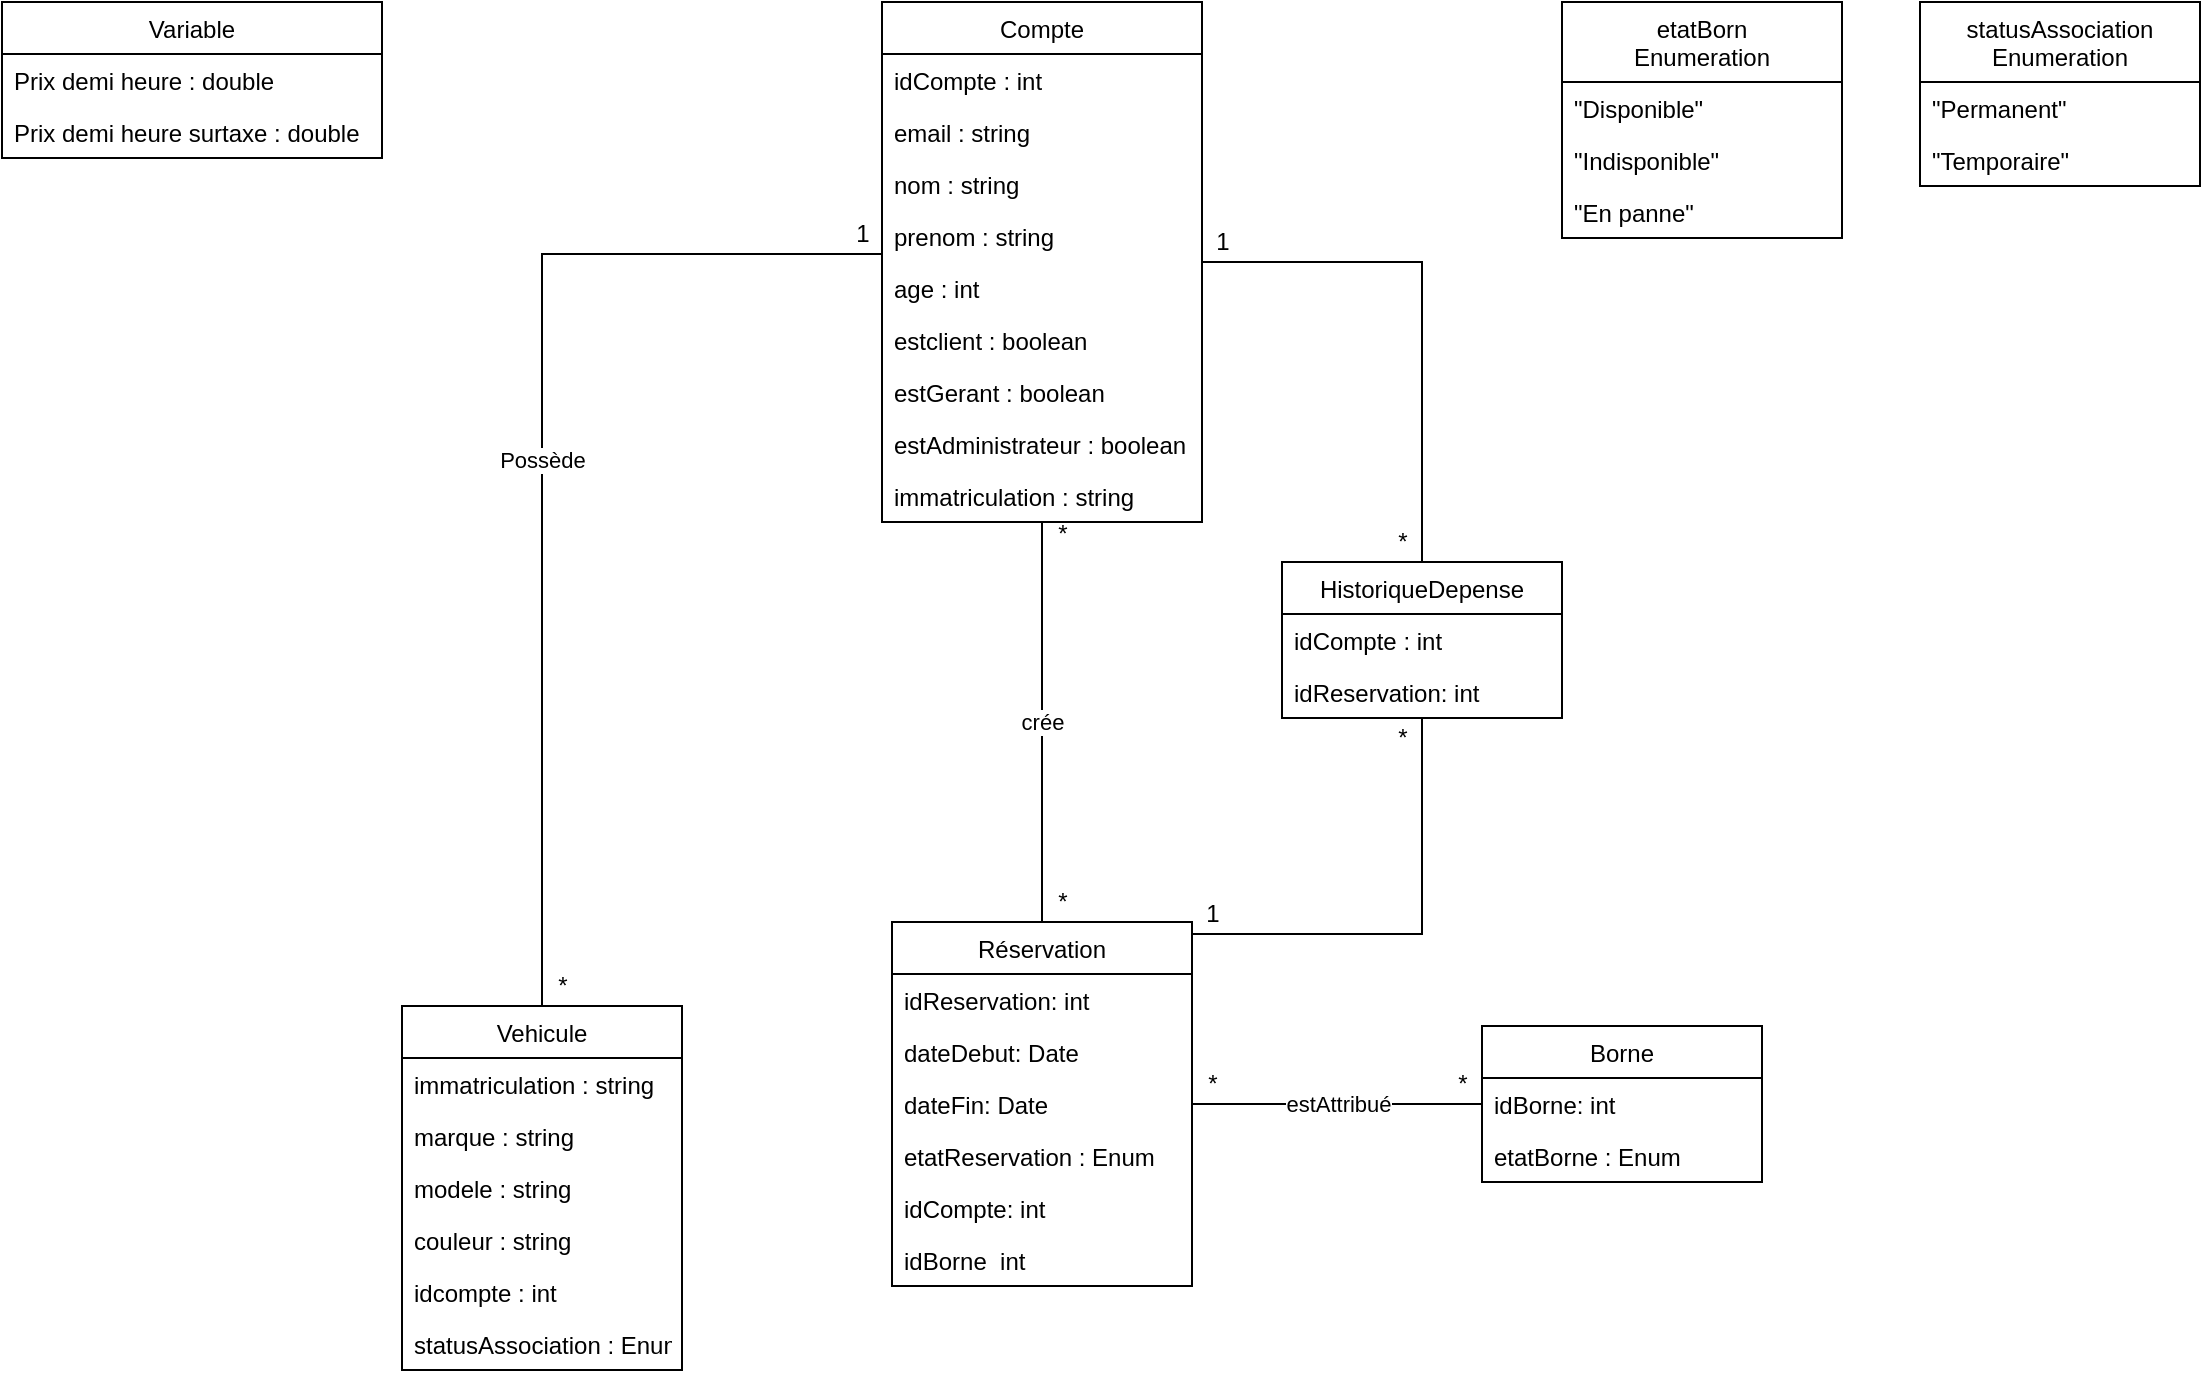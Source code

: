 <mxfile version="14.6.13" type="device"><diagram id="QziXvY-wgyreME_2FTtE" name="Page-1"><mxGraphModel dx="1086" dy="798" grid="1" gridSize="10" guides="1" tooltips="1" connect="1" arrows="1" fold="1" page="1" pageScale="1" pageWidth="1169" pageHeight="827" math="0" shadow="0"><root><mxCell id="0"/><mxCell id="1" parent="0"/><mxCell id="pe2kIR0rG5DE6wVR4wg1-43" value="Variable" style="swimlane;fontStyle=0;childLayout=stackLayout;horizontal=1;startSize=26;fillColor=none;horizontalStack=0;resizeParent=1;resizeParentMax=0;resizeLast=0;collapsible=1;marginBottom=0;" parent="1" vertex="1"><mxGeometry x="70" y="40" width="190" height="78" as="geometry"/></mxCell><mxCell id="pe2kIR0rG5DE6wVR4wg1-44" value="Prix demi heure : double" style="text;strokeColor=none;fillColor=none;align=left;verticalAlign=top;spacingLeft=4;spacingRight=4;overflow=hidden;rotatable=0;points=[[0,0.5],[1,0.5]];portConstraint=eastwest;" parent="pe2kIR0rG5DE6wVR4wg1-43" vertex="1"><mxGeometry y="26" width="190" height="26" as="geometry"/></mxCell><mxCell id="pe2kIR0rG5DE6wVR4wg1-47" value="Prix demi heure surtaxe : double" style="text;strokeColor=none;fillColor=none;align=left;verticalAlign=top;spacingLeft=4;spacingRight=4;overflow=hidden;rotatable=0;points=[[0,0.5],[1,0.5]];portConstraint=eastwest;" parent="pe2kIR0rG5DE6wVR4wg1-43" vertex="1"><mxGeometry y="52" width="190" height="26" as="geometry"/></mxCell><mxCell id="SlY2Ez-CrkV-xl5TRlv_-1" value="Possède" style="edgeStyle=orthogonalEdgeStyle;rounded=0;orthogonalLoop=1;jettySize=auto;html=1;endArrow=none;endFill=0;" parent="1" source="SlY2Ez-CrkV-xl5TRlv_-5" target="SlY2Ez-CrkV-xl5TRlv_-15" edge="1"><mxGeometry relative="1" as="geometry"><Array as="points"><mxPoint x="340" y="166"/></Array><mxPoint x="510" y="424" as="sourcePoint"/></mxGeometry></mxCell><mxCell id="SlY2Ez-CrkV-xl5TRlv_-2" value="crée" style="edgeStyle=orthogonalEdgeStyle;rounded=0;orthogonalLoop=1;jettySize=auto;html=1;endArrow=none;endFill=0;" parent="1" source="SlY2Ez-CrkV-xl5TRlv_-40" target="SlY2Ez-CrkV-xl5TRlv_-5" edge="1"><mxGeometry relative="1" as="geometry"><Array as="points"><mxPoint x="590" y="508"/><mxPoint x="590" y="508"/></Array><mxPoint x="585" y="542" as="sourcePoint"/><mxPoint x="580" y="424" as="targetPoint"/></mxGeometry></mxCell><mxCell id="SlY2Ez-CrkV-xl5TRlv_-3" style="edgeStyle=orthogonalEdgeStyle;rounded=0;orthogonalLoop=1;jettySize=auto;html=1;endArrow=none;endFill=0;" parent="1" source="SlY2Ez-CrkV-xl5TRlv_-40" target="SlY2Ez-CrkV-xl5TRlv_-26" edge="1"><mxGeometry relative="1" as="geometry"><Array as="points"><mxPoint x="780" y="506"/></Array><mxPoint x="630" y="542" as="sourcePoint"/></mxGeometry></mxCell><mxCell id="SlY2Ez-CrkV-xl5TRlv_-46" style="edgeStyle=orthogonalEdgeStyle;rounded=0;orthogonalLoop=1;jettySize=auto;html=1;endArrow=none;endFill=0;" parent="1" source="SlY2Ez-CrkV-xl5TRlv_-5" target="SlY2Ez-CrkV-xl5TRlv_-26" edge="1"><mxGeometry relative="1" as="geometry"/></mxCell><mxCell id="SlY2Ez-CrkV-xl5TRlv_-5" value="Compte" style="swimlane;fontStyle=0;childLayout=stackLayout;horizontal=1;startSize=26;fillColor=none;horizontalStack=0;resizeParent=1;resizeParentMax=0;resizeLast=0;collapsible=1;marginBottom=0;" parent="1" vertex="1"><mxGeometry x="510" y="40" width="160" height="260" as="geometry"/></mxCell><mxCell id="SlY2Ez-CrkV-xl5TRlv_-6" value="idCompte : int" style="text;strokeColor=none;fillColor=none;align=left;verticalAlign=top;spacingLeft=4;spacingRight=4;overflow=hidden;rotatable=0;points=[[0,0.5],[1,0.5]];portConstraint=eastwest;" parent="SlY2Ez-CrkV-xl5TRlv_-5" vertex="1"><mxGeometry y="26" width="160" height="26" as="geometry"/></mxCell><mxCell id="SlY2Ez-CrkV-xl5TRlv_-7" value="email : string" style="text;strokeColor=none;fillColor=none;align=left;verticalAlign=top;spacingLeft=4;spacingRight=4;overflow=hidden;rotatable=0;points=[[0,0.5],[1,0.5]];portConstraint=eastwest;" parent="SlY2Ez-CrkV-xl5TRlv_-5" vertex="1"><mxGeometry y="52" width="160" height="26" as="geometry"/></mxCell><mxCell id="SlY2Ez-CrkV-xl5TRlv_-8" value="nom : string" style="text;strokeColor=none;fillColor=none;align=left;verticalAlign=top;spacingLeft=4;spacingRight=4;overflow=hidden;rotatable=0;points=[[0,0.5],[1,0.5]];portConstraint=eastwest;" parent="SlY2Ez-CrkV-xl5TRlv_-5" vertex="1"><mxGeometry y="78" width="160" height="26" as="geometry"/></mxCell><mxCell id="SlY2Ez-CrkV-xl5TRlv_-9" value="prenom : string" style="text;strokeColor=none;fillColor=none;align=left;verticalAlign=top;spacingLeft=4;spacingRight=4;overflow=hidden;rotatable=0;points=[[0,0.5],[1,0.5]];portConstraint=eastwest;" parent="SlY2Ez-CrkV-xl5TRlv_-5" vertex="1"><mxGeometry y="104" width="160" height="26" as="geometry"/></mxCell><mxCell id="SlY2Ez-CrkV-xl5TRlv_-10" value="age : int" style="text;strokeColor=none;fillColor=none;align=left;verticalAlign=top;spacingLeft=4;spacingRight=4;overflow=hidden;rotatable=0;points=[[0,0.5],[1,0.5]];portConstraint=eastwest;" parent="SlY2Ez-CrkV-xl5TRlv_-5" vertex="1"><mxGeometry y="130" width="160" height="26" as="geometry"/></mxCell><mxCell id="SlY2Ez-CrkV-xl5TRlv_-11" value="estclient : boolean" style="text;strokeColor=none;fillColor=none;align=left;verticalAlign=top;spacingLeft=4;spacingRight=4;overflow=hidden;rotatable=0;points=[[0,0.5],[1,0.5]];portConstraint=eastwest;" parent="SlY2Ez-CrkV-xl5TRlv_-5" vertex="1"><mxGeometry y="156" width="160" height="26" as="geometry"/></mxCell><mxCell id="SlY2Ez-CrkV-xl5TRlv_-12" value="estGerant : boolean" style="text;strokeColor=none;fillColor=none;align=left;verticalAlign=top;spacingLeft=4;spacingRight=4;overflow=hidden;rotatable=0;points=[[0,0.5],[1,0.5]];portConstraint=eastwest;" parent="SlY2Ez-CrkV-xl5TRlv_-5" vertex="1"><mxGeometry y="182" width="160" height="26" as="geometry"/></mxCell><mxCell id="SlY2Ez-CrkV-xl5TRlv_-13" value="estAdministrateur : boolean" style="text;strokeColor=none;fillColor=none;align=left;verticalAlign=top;spacingLeft=4;spacingRight=4;overflow=hidden;rotatable=0;points=[[0,0.5],[1,0.5]];portConstraint=eastwest;" parent="SlY2Ez-CrkV-xl5TRlv_-5" vertex="1"><mxGeometry y="208" width="160" height="26" as="geometry"/></mxCell><mxCell id="SlY2Ez-CrkV-xl5TRlv_-14" value="immatriculation : string" style="text;strokeColor=none;fillColor=none;align=left;verticalAlign=top;spacingLeft=4;spacingRight=4;overflow=hidden;rotatable=0;points=[[0,0.5],[1,0.5]];portConstraint=eastwest;" parent="SlY2Ez-CrkV-xl5TRlv_-5" vertex="1"><mxGeometry y="234" width="160" height="26" as="geometry"/></mxCell><mxCell id="SlY2Ez-CrkV-xl5TRlv_-15" value="Vehicule" style="swimlane;fontStyle=0;childLayout=stackLayout;horizontal=1;startSize=26;fillColor=none;horizontalStack=0;resizeParent=1;resizeParentMax=0;resizeLast=0;collapsible=1;marginBottom=0;" parent="1" vertex="1"><mxGeometry x="270" y="542" width="140" height="182" as="geometry"/></mxCell><mxCell id="SlY2Ez-CrkV-xl5TRlv_-16" value="immatriculation : string" style="text;strokeColor=none;fillColor=none;align=left;verticalAlign=top;spacingLeft=4;spacingRight=4;overflow=hidden;rotatable=0;points=[[0,0.5],[1,0.5]];portConstraint=eastwest;" parent="SlY2Ez-CrkV-xl5TRlv_-15" vertex="1"><mxGeometry y="26" width="140" height="26" as="geometry"/></mxCell><mxCell id="SlY2Ez-CrkV-xl5TRlv_-17" value="marque : string" style="text;strokeColor=none;fillColor=none;align=left;verticalAlign=top;spacingLeft=4;spacingRight=4;overflow=hidden;rotatable=0;points=[[0,0.5],[1,0.5]];portConstraint=eastwest;" parent="SlY2Ez-CrkV-xl5TRlv_-15" vertex="1"><mxGeometry y="52" width="140" height="26" as="geometry"/></mxCell><mxCell id="SlY2Ez-CrkV-xl5TRlv_-18" value="modele : string" style="text;strokeColor=none;fillColor=none;align=left;verticalAlign=top;spacingLeft=4;spacingRight=4;overflow=hidden;rotatable=0;points=[[0,0.5],[1,0.5]];portConstraint=eastwest;" parent="SlY2Ez-CrkV-xl5TRlv_-15" vertex="1"><mxGeometry y="78" width="140" height="26" as="geometry"/></mxCell><mxCell id="SlY2Ez-CrkV-xl5TRlv_-19" value="couleur : string" style="text;strokeColor=none;fillColor=none;align=left;verticalAlign=top;spacingLeft=4;spacingRight=4;overflow=hidden;rotatable=0;points=[[0,0.5],[1,0.5]];portConstraint=eastwest;" parent="SlY2Ez-CrkV-xl5TRlv_-15" vertex="1"><mxGeometry y="104" width="140" height="26" as="geometry"/></mxCell><mxCell id="X5_Uh6CSqSV3FDE9kL1_-1" value="idcompte : int" style="text;strokeColor=none;fillColor=none;align=left;verticalAlign=top;spacingLeft=4;spacingRight=4;overflow=hidden;rotatable=0;points=[[0,0.5],[1,0.5]];portConstraint=eastwest;" vertex="1" parent="SlY2Ez-CrkV-xl5TRlv_-15"><mxGeometry y="130" width="140" height="26" as="geometry"/></mxCell><mxCell id="X5_Uh6CSqSV3FDE9kL1_-2" value="statusAssociation : Enum" style="text;strokeColor=none;fillColor=none;align=left;verticalAlign=top;spacingLeft=4;spacingRight=4;overflow=hidden;rotatable=0;points=[[0,0.5],[1,0.5]];portConstraint=eastwest;" vertex="1" parent="SlY2Ez-CrkV-xl5TRlv_-15"><mxGeometry y="156" width="140" height="26" as="geometry"/></mxCell><mxCell id="SlY2Ez-CrkV-xl5TRlv_-26" value="HistoriqueDepense" style="swimlane;fontStyle=0;childLayout=stackLayout;horizontal=1;startSize=26;fillColor=none;horizontalStack=0;resizeParent=1;resizeParentMax=0;resizeLast=0;collapsible=1;marginBottom=0;" parent="1" vertex="1"><mxGeometry x="710" y="320" width="140" height="78" as="geometry"/></mxCell><mxCell id="SlY2Ez-CrkV-xl5TRlv_-27" value="idCompte : int" style="text;strokeColor=none;fillColor=none;align=left;verticalAlign=top;spacingLeft=4;spacingRight=4;overflow=hidden;rotatable=0;points=[[0,0.5],[1,0.5]];portConstraint=eastwest;" parent="SlY2Ez-CrkV-xl5TRlv_-26" vertex="1"><mxGeometry y="26" width="140" height="26" as="geometry"/></mxCell><mxCell id="SlY2Ez-CrkV-xl5TRlv_-28" value="idReservation: int" style="text;strokeColor=none;fillColor=none;align=left;verticalAlign=top;spacingLeft=4;spacingRight=4;overflow=hidden;rotatable=0;points=[[0,0.5],[1,0.5]];portConstraint=eastwest;" parent="SlY2Ez-CrkV-xl5TRlv_-26" vertex="1"><mxGeometry y="52" width="140" height="26" as="geometry"/></mxCell><mxCell id="SlY2Ez-CrkV-xl5TRlv_-29" value="Borne" style="swimlane;fontStyle=0;childLayout=stackLayout;horizontal=1;startSize=26;fillColor=none;horizontalStack=0;resizeParent=1;resizeParentMax=0;resizeLast=0;collapsible=1;marginBottom=0;" parent="1" vertex="1"><mxGeometry x="810" y="552" width="140" height="78" as="geometry"/></mxCell><mxCell id="SlY2Ez-CrkV-xl5TRlv_-30" value="idBorne: int" style="text;strokeColor=none;fillColor=none;align=left;verticalAlign=top;spacingLeft=4;spacingRight=4;overflow=hidden;rotatable=0;points=[[0,0.5],[1,0.5]];portConstraint=eastwest;" parent="SlY2Ez-CrkV-xl5TRlv_-29" vertex="1"><mxGeometry y="26" width="140" height="26" as="geometry"/></mxCell><mxCell id="SlY2Ez-CrkV-xl5TRlv_-31" value="etatBorne : Enum" style="text;strokeColor=none;fillColor=none;align=left;verticalAlign=top;spacingLeft=4;spacingRight=4;overflow=hidden;rotatable=0;points=[[0,0.5],[1,0.5]];portConstraint=eastwest;" parent="SlY2Ez-CrkV-xl5TRlv_-29" vertex="1"><mxGeometry y="52" width="140" height="26" as="geometry"/></mxCell><mxCell id="SlY2Ez-CrkV-xl5TRlv_-47" value="estAttribué" style="edgeStyle=orthogonalEdgeStyle;rounded=0;orthogonalLoop=1;jettySize=auto;html=1;endArrow=none;endFill=0;" parent="1" source="SlY2Ez-CrkV-xl5TRlv_-40" target="SlY2Ez-CrkV-xl5TRlv_-29" edge="1"><mxGeometry relative="1" as="geometry"/></mxCell><mxCell id="SlY2Ez-CrkV-xl5TRlv_-40" value="Réservation" style="swimlane;fontStyle=0;childLayout=stackLayout;horizontal=1;startSize=26;fillColor=none;horizontalStack=0;resizeParent=1;resizeParentMax=0;resizeLast=0;collapsible=1;marginBottom=0;" parent="1" vertex="1"><mxGeometry x="515" y="500" width="150" height="182" as="geometry"/></mxCell><mxCell id="SlY2Ez-CrkV-xl5TRlv_-41" value="idReservation: int" style="text;strokeColor=none;fillColor=none;align=left;verticalAlign=top;spacingLeft=4;spacingRight=4;overflow=hidden;rotatable=0;points=[[0,0.5],[1,0.5]];portConstraint=eastwest;" parent="SlY2Ez-CrkV-xl5TRlv_-40" vertex="1"><mxGeometry y="26" width="150" height="26" as="geometry"/></mxCell><mxCell id="SlY2Ez-CrkV-xl5TRlv_-42" value="dateDebut: Date" style="text;strokeColor=none;fillColor=none;align=left;verticalAlign=top;spacingLeft=4;spacingRight=4;overflow=hidden;rotatable=0;points=[[0,0.5],[1,0.5]];portConstraint=eastwest;" parent="SlY2Ez-CrkV-xl5TRlv_-40" vertex="1"><mxGeometry y="52" width="150" height="26" as="geometry"/></mxCell><mxCell id="SlY2Ez-CrkV-xl5TRlv_-43" value="dateFin: Date" style="text;strokeColor=none;fillColor=none;align=left;verticalAlign=top;spacingLeft=4;spacingRight=4;overflow=hidden;rotatable=0;points=[[0,0.5],[1,0.5]];portConstraint=eastwest;" parent="SlY2Ez-CrkV-xl5TRlv_-40" vertex="1"><mxGeometry y="78" width="150" height="26" as="geometry"/></mxCell><mxCell id="SlY2Ez-CrkV-xl5TRlv_-44" value="etatReservation : Enum" style="text;strokeColor=none;fillColor=none;align=left;verticalAlign=top;spacingLeft=4;spacingRight=4;overflow=hidden;rotatable=0;points=[[0,0.5],[1,0.5]];portConstraint=eastwest;" parent="SlY2Ez-CrkV-xl5TRlv_-40" vertex="1"><mxGeometry y="104" width="150" height="26" as="geometry"/></mxCell><mxCell id="SlY2Ez-CrkV-xl5TRlv_-45" value="idCompte: int" style="text;strokeColor=none;fillColor=none;align=left;verticalAlign=top;spacingLeft=4;spacingRight=4;overflow=hidden;rotatable=0;points=[[0,0.5],[1,0.5]];portConstraint=eastwest;" parent="SlY2Ez-CrkV-xl5TRlv_-40" vertex="1"><mxGeometry y="130" width="150" height="26" as="geometry"/></mxCell><mxCell id="SlY2Ez-CrkV-xl5TRlv_-48" value="idBorne  int" style="text;strokeColor=none;fillColor=none;align=left;verticalAlign=top;spacingLeft=4;spacingRight=4;overflow=hidden;rotatable=0;points=[[0,0.5],[1,0.5]];portConstraint=eastwest;" parent="SlY2Ez-CrkV-xl5TRlv_-40" vertex="1"><mxGeometry y="156" width="150" height="26" as="geometry"/></mxCell><mxCell id="SlY2Ez-CrkV-xl5TRlv_-52" value="*" style="text;html=1;align=center;verticalAlign=middle;resizable=0;points=[];autosize=1;strokeColor=none;fillColor=none;" parent="1" vertex="1"><mxGeometry x="590" y="480" width="20" height="20" as="geometry"/></mxCell><mxCell id="SlY2Ez-CrkV-xl5TRlv_-53" value="*" style="text;html=1;align=center;verticalAlign=middle;resizable=0;points=[];autosize=1;strokeColor=none;fillColor=none;" parent="1" vertex="1"><mxGeometry x="590" y="296" width="20" height="20" as="geometry"/></mxCell><mxCell id="SlY2Ez-CrkV-xl5TRlv_-54" value="*" style="text;html=1;align=center;verticalAlign=middle;resizable=0;points=[];autosize=1;strokeColor=none;fillColor=none;" parent="1" vertex="1"><mxGeometry x="665" y="571" width="20" height="20" as="geometry"/></mxCell><mxCell id="SlY2Ez-CrkV-xl5TRlv_-55" value="*" style="text;html=1;align=center;verticalAlign=middle;resizable=0;points=[];autosize=1;strokeColor=none;fillColor=none;" parent="1" vertex="1"><mxGeometry x="790" y="571" width="20" height="20" as="geometry"/></mxCell><mxCell id="SlY2Ez-CrkV-xl5TRlv_-56" value="1" style="text;html=1;align=center;verticalAlign=middle;resizable=0;points=[];autosize=1;strokeColor=none;fillColor=none;" parent="1" vertex="1"><mxGeometry x="665" y="486" width="20" height="20" as="geometry"/></mxCell><mxCell id="SlY2Ez-CrkV-xl5TRlv_-57" value="*" style="text;html=1;align=center;verticalAlign=middle;resizable=0;points=[];autosize=1;strokeColor=none;fillColor=none;" parent="1" vertex="1"><mxGeometry x="760" y="398" width="20" height="20" as="geometry"/></mxCell><mxCell id="SlY2Ez-CrkV-xl5TRlv_-58" value="*" style="text;html=1;align=center;verticalAlign=middle;resizable=0;points=[];autosize=1;strokeColor=none;fillColor=none;" parent="1" vertex="1"><mxGeometry x="760" y="300" width="20" height="20" as="geometry"/></mxCell><mxCell id="SlY2Ez-CrkV-xl5TRlv_-59" value="1" style="text;html=1;align=center;verticalAlign=middle;resizable=0;points=[];autosize=1;strokeColor=none;fillColor=none;" parent="1" vertex="1"><mxGeometry x="670" y="150" width="20" height="20" as="geometry"/></mxCell><mxCell id="SlY2Ez-CrkV-xl5TRlv_-60" value="*" style="text;html=1;align=center;verticalAlign=middle;resizable=0;points=[];autosize=1;strokeColor=none;fillColor=none;" parent="1" vertex="1"><mxGeometry x="340" y="522" width="20" height="20" as="geometry"/></mxCell><mxCell id="SlY2Ez-CrkV-xl5TRlv_-61" value="1" style="text;html=1;align=center;verticalAlign=middle;resizable=0;points=[];autosize=1;strokeColor=none;fillColor=none;" parent="1" vertex="1"><mxGeometry x="490" y="146" width="20" height="20" as="geometry"/></mxCell><mxCell id="X5_Uh6CSqSV3FDE9kL1_-3" value="etatBorn&#10;Enumeration" style="swimlane;fontStyle=0;childLayout=stackLayout;horizontal=1;startSize=40;fillColor=none;horizontalStack=0;resizeParent=1;resizeParentMax=0;resizeLast=0;collapsible=1;marginBottom=0;" vertex="1" parent="1"><mxGeometry x="850" y="40" width="140" height="118" as="geometry"/></mxCell><mxCell id="X5_Uh6CSqSV3FDE9kL1_-4" value="&quot;Disponible&quot;" style="text;strokeColor=none;fillColor=none;align=left;verticalAlign=top;spacingLeft=4;spacingRight=4;overflow=hidden;rotatable=0;points=[[0,0.5],[1,0.5]];portConstraint=eastwest;" vertex="1" parent="X5_Uh6CSqSV3FDE9kL1_-3"><mxGeometry y="40" width="140" height="26" as="geometry"/></mxCell><mxCell id="X5_Uh6CSqSV3FDE9kL1_-5" value="&quot;Indisponible&quot;" style="text;strokeColor=none;fillColor=none;align=left;verticalAlign=top;spacingLeft=4;spacingRight=4;overflow=hidden;rotatable=0;points=[[0,0.5],[1,0.5]];portConstraint=eastwest;" vertex="1" parent="X5_Uh6CSqSV3FDE9kL1_-3"><mxGeometry y="66" width="140" height="26" as="geometry"/></mxCell><mxCell id="X5_Uh6CSqSV3FDE9kL1_-9" value="&quot;En panne&quot;" style="text;strokeColor=none;fillColor=none;align=left;verticalAlign=top;spacingLeft=4;spacingRight=4;overflow=hidden;rotatable=0;points=[[0,0.5],[1,0.5]];portConstraint=eastwest;" vertex="1" parent="X5_Uh6CSqSV3FDE9kL1_-3"><mxGeometry y="92" width="140" height="26" as="geometry"/></mxCell><mxCell id="X5_Uh6CSqSV3FDE9kL1_-6" value="statusAssociation&#10;Enumeration" style="swimlane;fontStyle=0;childLayout=stackLayout;horizontal=1;startSize=40;fillColor=none;horizontalStack=0;resizeParent=1;resizeParentMax=0;resizeLast=0;collapsible=1;marginBottom=0;" vertex="1" parent="1"><mxGeometry x="1029" y="40" width="140" height="92" as="geometry"/></mxCell><mxCell id="X5_Uh6CSqSV3FDE9kL1_-7" value="&quot;Permanent&quot;" style="text;strokeColor=none;fillColor=none;align=left;verticalAlign=top;spacingLeft=4;spacingRight=4;overflow=hidden;rotatable=0;points=[[0,0.5],[1,0.5]];portConstraint=eastwest;" vertex="1" parent="X5_Uh6CSqSV3FDE9kL1_-6"><mxGeometry y="40" width="140" height="26" as="geometry"/></mxCell><mxCell id="X5_Uh6CSqSV3FDE9kL1_-8" value="&quot;Temporaire&quot;" style="text;strokeColor=none;fillColor=none;align=left;verticalAlign=top;spacingLeft=4;spacingRight=4;overflow=hidden;rotatable=0;points=[[0,0.5],[1,0.5]];portConstraint=eastwest;" vertex="1" parent="X5_Uh6CSqSV3FDE9kL1_-6"><mxGeometry y="66" width="140" height="26" as="geometry"/></mxCell></root></mxGraphModel></diagram></mxfile>